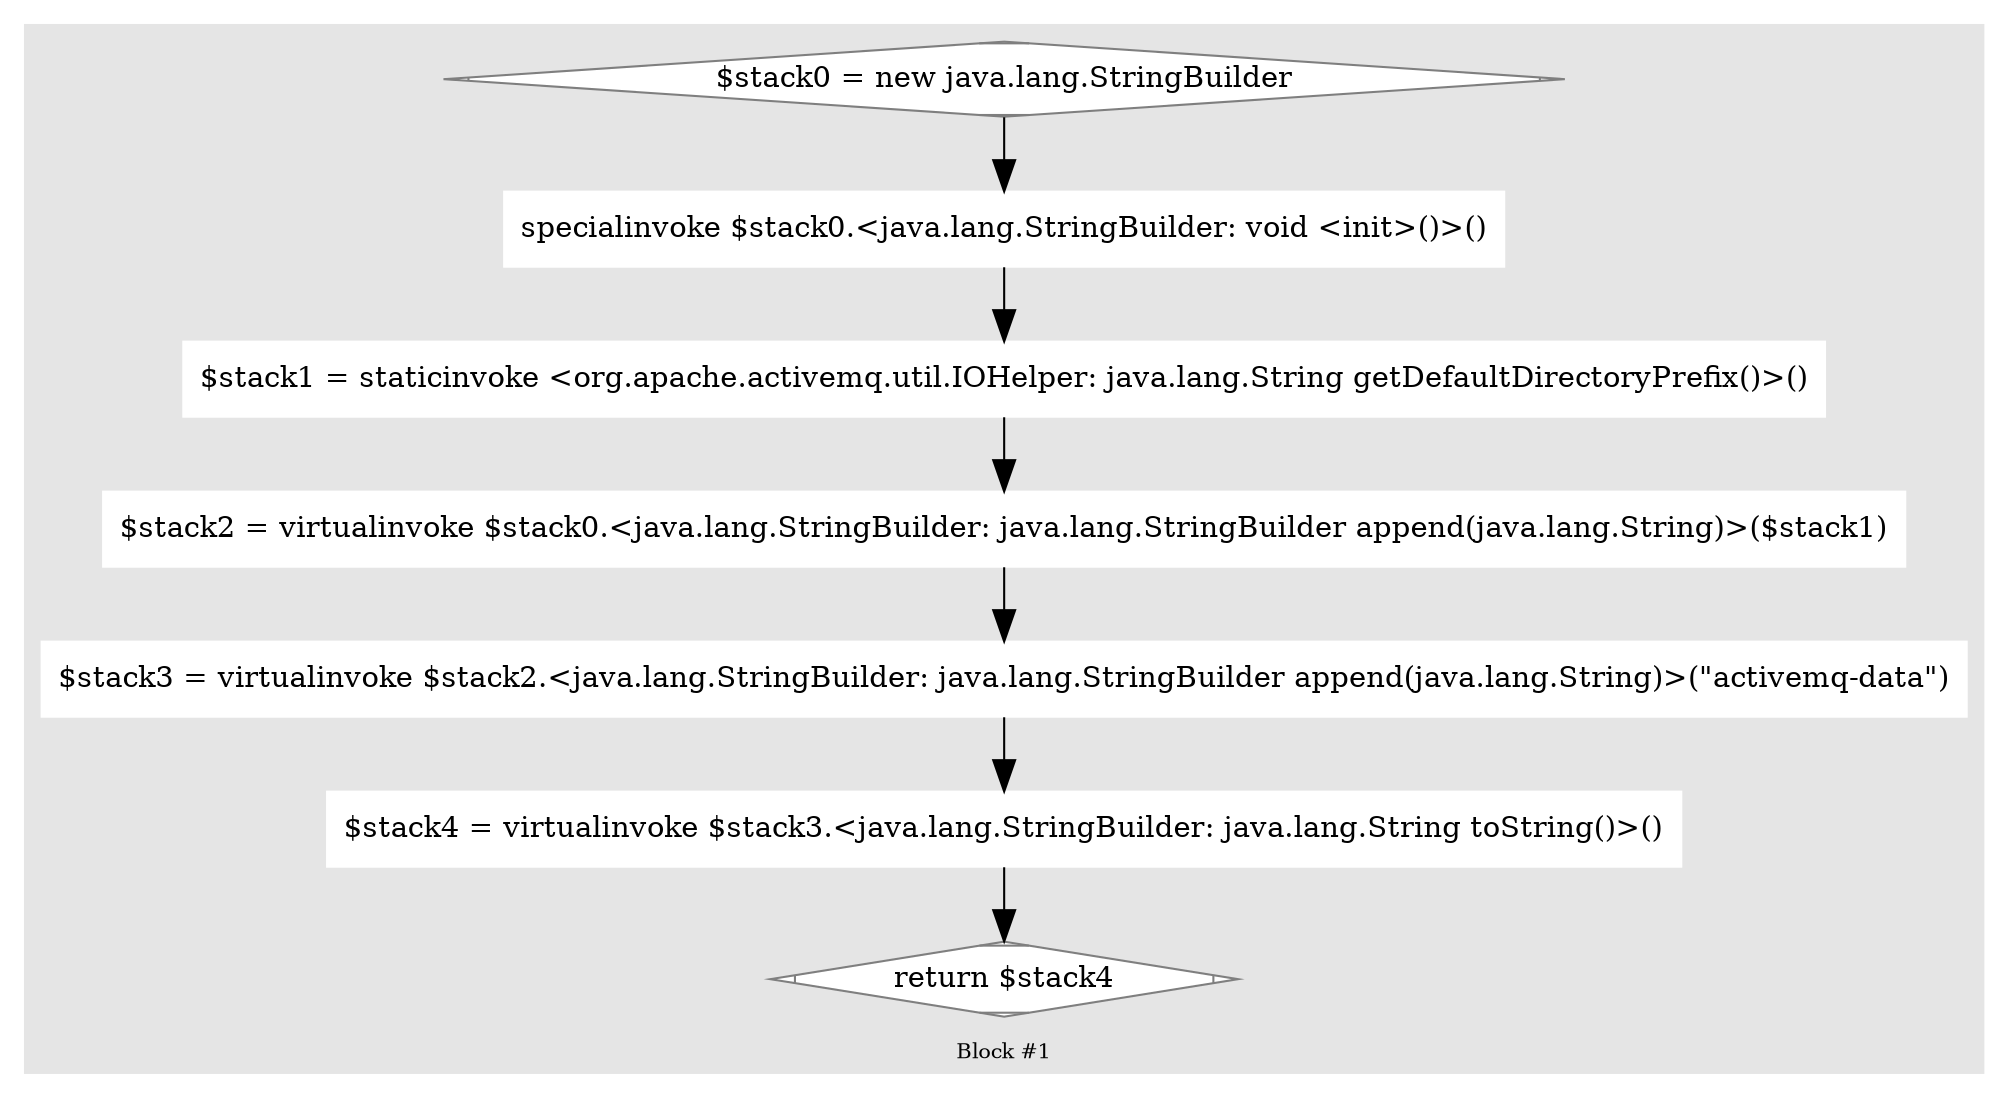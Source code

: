digraph G {
	compound=true
	labelloc=b
	style=filled
	color=gray90
	node [shape=box,style=filled,color=white]
	edge [fontsize=10,arrowsize=1.5,fontcolor=grey40]
	fontsize=10

//  lines [37: 37] 
	subgraph cluster_899644639 { 
		label = "Block #1"
		306612792[label="$stack0 = new java.lang.StringBuilder",shape=Mdiamond,color=grey50,fillcolor=white]
		447212746[label="specialinvoke $stack0.&lt;java.lang.StringBuilder: void &lt;init&gt;()&gt;()"]
		1741979653[label="$stack1 = staticinvoke &lt;org.apache.activemq.util.IOHelper: java.lang.String getDefaultDirectoryPrefix()&gt;()"]
		2127036371[label="$stack2 = virtualinvoke $stack0.&lt;java.lang.StringBuilder: java.lang.StringBuilder append(java.lang.String)&gt;($stack1)"]
		1529060733[label="$stack3 = virtualinvoke $stack2.&lt;java.lang.StringBuilder: java.lang.StringBuilder append(java.lang.String)&gt;(&quot;activemq-data&quot;)"]
		1803669141[label="$stack4 = virtualinvoke $stack3.&lt;java.lang.StringBuilder: java.lang.String toString()&gt;()"]
		106374177[label="return $stack4",shape=Mdiamond,color=grey50,fillcolor=white]

		306612792 -> 447212746 -> 1741979653 -> 2127036371 -> 1529060733 -> 1803669141 -> 106374177
	}

}
